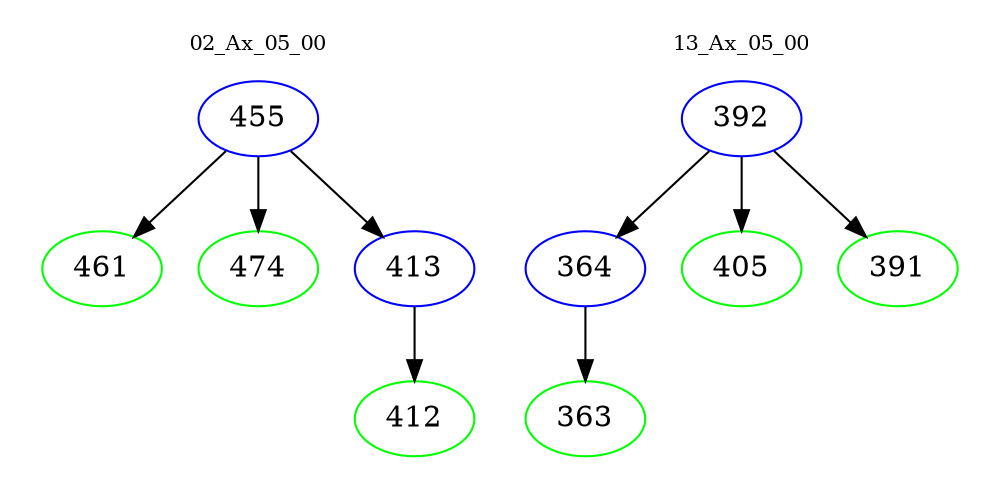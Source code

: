 digraph{
subgraph cluster_0 {
color = white
label = "02_Ax_05_00";
fontsize=10;
T0_455 [label="455", color="blue"]
T0_455 -> T0_461 [color="black"]
T0_461 [label="461", color="green"]
T0_455 -> T0_474 [color="black"]
T0_474 [label="474", color="green"]
T0_455 -> T0_413 [color="black"]
T0_413 [label="413", color="blue"]
T0_413 -> T0_412 [color="black"]
T0_412 [label="412", color="green"]
}
subgraph cluster_1 {
color = white
label = "13_Ax_05_00";
fontsize=10;
T1_392 [label="392", color="blue"]
T1_392 -> T1_364 [color="black"]
T1_364 [label="364", color="blue"]
T1_364 -> T1_363 [color="black"]
T1_363 [label="363", color="green"]
T1_392 -> T1_405 [color="black"]
T1_405 [label="405", color="green"]
T1_392 -> T1_391 [color="black"]
T1_391 [label="391", color="green"]
}
}
